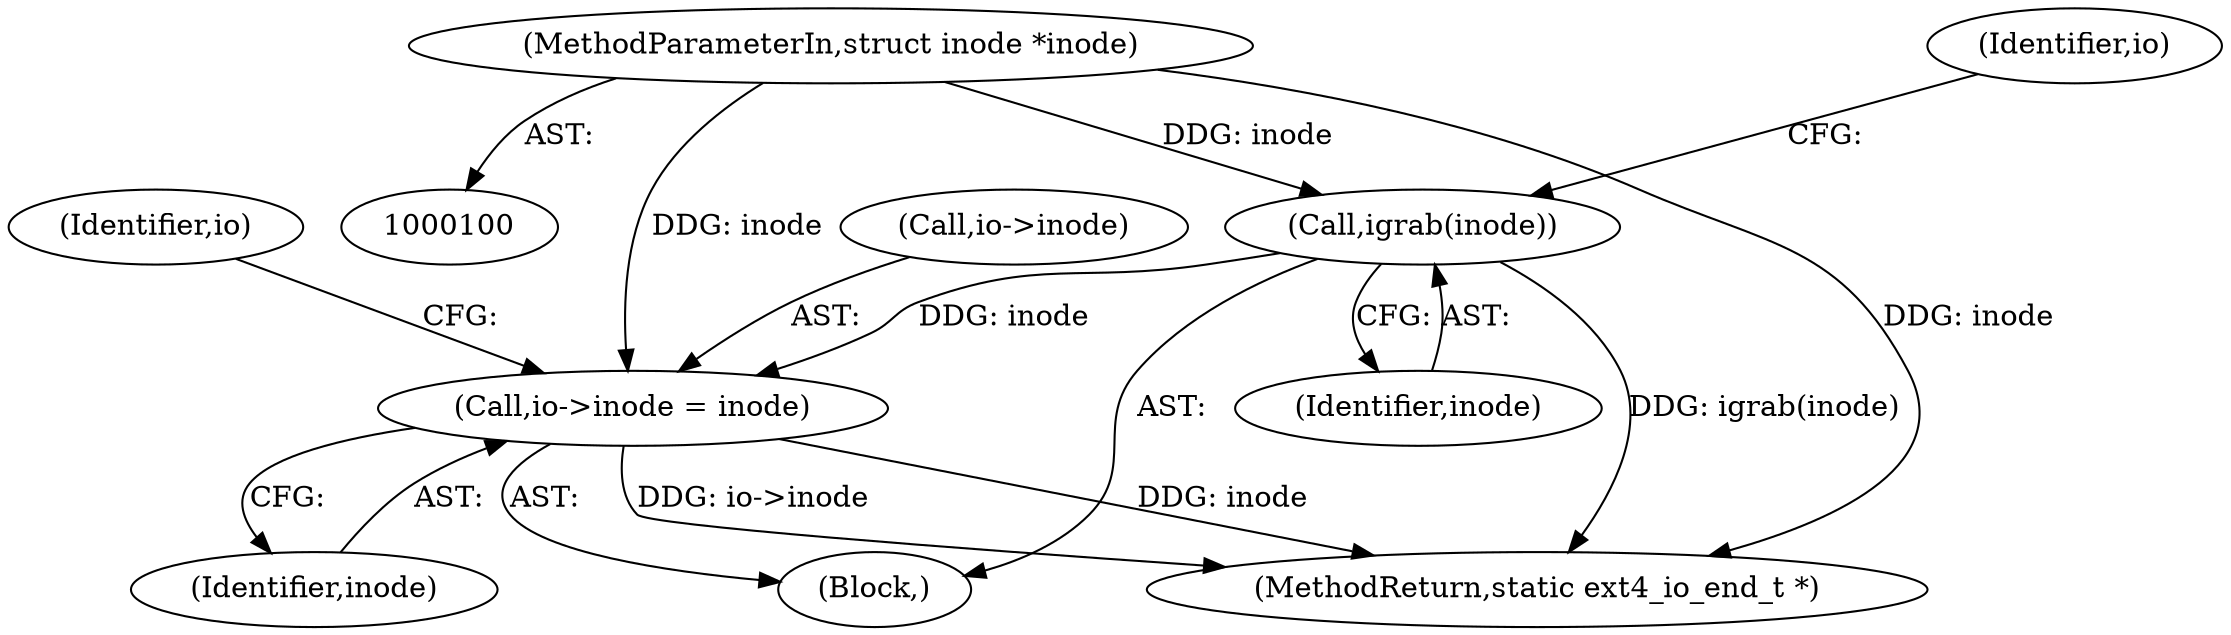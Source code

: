 digraph "0_linux_744692dc059845b2a3022119871846e74d4f6e11_9@pointer" {
"1000120" [label="(Call,io->inode = inode)"];
"1000118" [label="(Call,igrab(inode))"];
"1000101" [label="(MethodParameterIn,struct inode *inode)"];
"1000101" [label="(MethodParameterIn,struct inode *inode)"];
"1000117" [label="(Block,)"];
"1000122" [label="(Identifier,io)"];
"1000124" [label="(Identifier,inode)"];
"1000121" [label="(Call,io->inode)"];
"1000118" [label="(Call,igrab(inode))"];
"1000127" [label="(Identifier,io)"];
"1000119" [label="(Identifier,inode)"];
"1000158" [label="(MethodReturn,static ext4_io_end_t *)"];
"1000120" [label="(Call,io->inode = inode)"];
"1000120" -> "1000117"  [label="AST: "];
"1000120" -> "1000124"  [label="CFG: "];
"1000121" -> "1000120"  [label="AST: "];
"1000124" -> "1000120"  [label="AST: "];
"1000127" -> "1000120"  [label="CFG: "];
"1000120" -> "1000158"  [label="DDG: io->inode"];
"1000120" -> "1000158"  [label="DDG: inode"];
"1000118" -> "1000120"  [label="DDG: inode"];
"1000101" -> "1000120"  [label="DDG: inode"];
"1000118" -> "1000117"  [label="AST: "];
"1000118" -> "1000119"  [label="CFG: "];
"1000119" -> "1000118"  [label="AST: "];
"1000122" -> "1000118"  [label="CFG: "];
"1000118" -> "1000158"  [label="DDG: igrab(inode)"];
"1000101" -> "1000118"  [label="DDG: inode"];
"1000101" -> "1000100"  [label="AST: "];
"1000101" -> "1000158"  [label="DDG: inode"];
}
